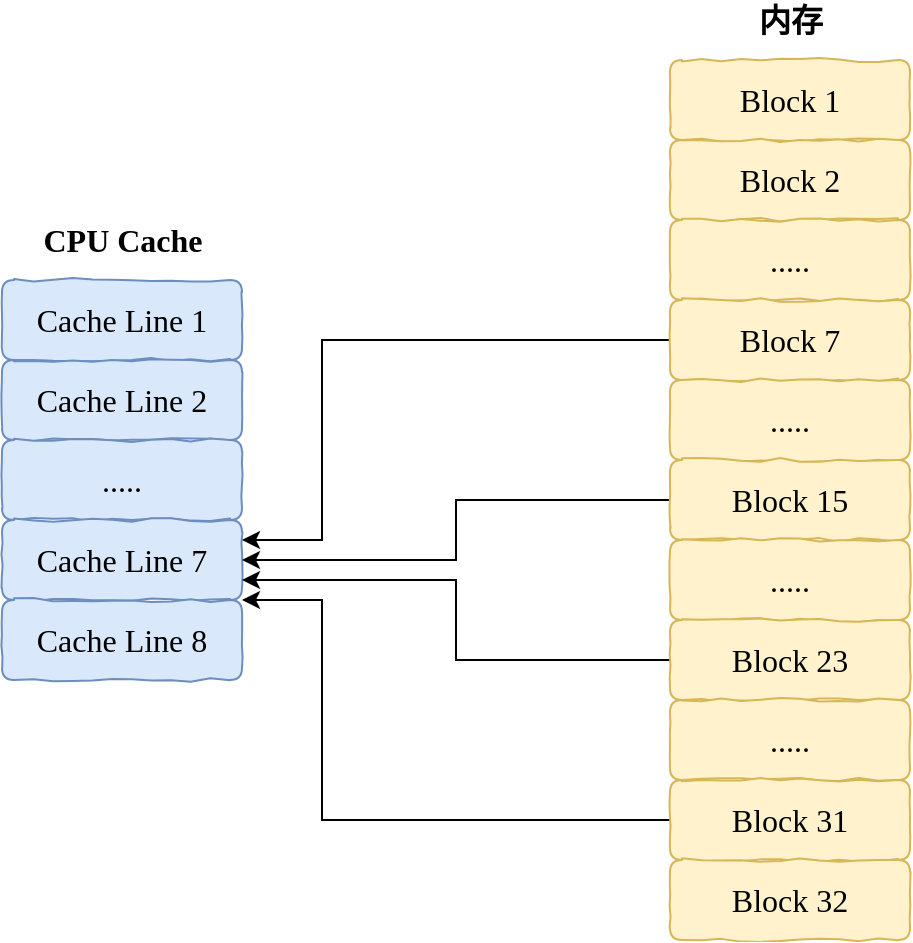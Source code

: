 <mxfile version="13.7.9" type="github">
  <diagram id="jzcbTq0jPRGd7s8sM-Ae" name="Page-1">
    <mxGraphModel dx="1422" dy="762" grid="1" gridSize="10" guides="1" tooltips="1" connect="1" arrows="1" fold="1" page="1" pageScale="1" pageWidth="827" pageHeight="1169" math="0" shadow="0">
      <root>
        <mxCell id="0" />
        <mxCell id="1" parent="0" />
        <mxCell id="sziwZIUHEcl3UfsQVGRr-1" value="&lt;font style=&quot;font-size: 16px&quot;&gt;Cache Line 1&lt;/font&gt;" style="rounded=1;whiteSpace=wrap;html=1;strokeWidth=1;fillWeight=4;hachureGap=8;hachureAngle=45;sketch=0;comic=1;fontFamily=Comic Sans MS;fillColor=#dae8fc;strokeColor=#6c8ebf;fontSize=16;" vertex="1" parent="1">
          <mxGeometry x="80" y="400" width="120" height="40" as="geometry" />
        </mxCell>
        <mxCell id="sziwZIUHEcl3UfsQVGRr-2" value="&lt;font style=&quot;font-size: 16px&quot;&gt;Cache Line 2&lt;/font&gt;" style="rounded=1;whiteSpace=wrap;html=1;strokeWidth=1;fillWeight=4;hachureGap=8;hachureAngle=45;sketch=0;comic=1;fontFamily=Comic Sans MS;fillColor=#dae8fc;strokeColor=#6c8ebf;fontSize=16;" vertex="1" parent="1">
          <mxGeometry x="80" y="440" width="120" height="40" as="geometry" />
        </mxCell>
        <mxCell id="sziwZIUHEcl3UfsQVGRr-3" value="....." style="rounded=1;whiteSpace=wrap;html=1;strokeWidth=1;fillWeight=4;hachureGap=8;hachureAngle=45;sketch=0;comic=1;fontFamily=Comic Sans MS;fillColor=#dae8fc;strokeColor=#6c8ebf;fontSize=16;" vertex="1" parent="1">
          <mxGeometry x="80" y="480" width="120" height="40" as="geometry" />
        </mxCell>
        <mxCell id="sziwZIUHEcl3UfsQVGRr-5" value="&lt;font style=&quot;font-size: 16px&quot;&gt;Cache Line 7&lt;/font&gt;" style="rounded=1;whiteSpace=wrap;html=1;strokeWidth=1;fillWeight=4;hachureGap=8;hachureAngle=45;sketch=0;comic=1;fontFamily=Comic Sans MS;fillColor=#dae8fc;strokeColor=#6c8ebf;fontSize=16;" vertex="1" parent="1">
          <mxGeometry x="80" y="520" width="120" height="40" as="geometry" />
        </mxCell>
        <mxCell id="sziwZIUHEcl3UfsQVGRr-6" value="CPU Cache" style="text;html=1;align=center;verticalAlign=middle;resizable=0;points=[];autosize=1;fontSize=16;fontFamily=Comic Sans MS;fontStyle=1" vertex="1" parent="1">
          <mxGeometry x="90" y="370" width="100" height="20" as="geometry" />
        </mxCell>
        <mxCell id="sziwZIUHEcl3UfsQVGRr-7" value="&lt;font style=&quot;font-size: 16px&quot;&gt;Block 1&lt;/font&gt;" style="rounded=1;whiteSpace=wrap;html=1;strokeWidth=1;fillWeight=4;hachureGap=8;hachureAngle=45;sketch=0;comic=1;fontFamily=Comic Sans MS;fillColor=#fff2cc;strokeColor=#d6b656;fontSize=16;" vertex="1" parent="1">
          <mxGeometry x="414" y="290" width="120" height="40" as="geometry" />
        </mxCell>
        <mxCell id="sziwZIUHEcl3UfsQVGRr-8" value="Block 2" style="rounded=1;whiteSpace=wrap;html=1;strokeWidth=1;fillWeight=4;hachureGap=8;hachureAngle=45;sketch=0;comic=1;fontFamily=Comic Sans MS;fillColor=#fff2cc;strokeColor=#d6b656;fontSize=16;" vertex="1" parent="1">
          <mxGeometry x="414" y="330" width="120" height="40" as="geometry" />
        </mxCell>
        <mxCell id="sziwZIUHEcl3UfsQVGRr-9" value="....." style="rounded=1;whiteSpace=wrap;html=1;strokeWidth=1;fillWeight=4;hachureGap=8;hachureAngle=45;sketch=0;comic=1;fontFamily=Comic Sans MS;fillColor=#fff2cc;strokeColor=#d6b656;fontSize=16;" vertex="1" parent="1">
          <mxGeometry x="414" y="370" width="120" height="40" as="geometry" />
        </mxCell>
        <mxCell id="sziwZIUHEcl3UfsQVGRr-21" style="edgeStyle=orthogonalEdgeStyle;rounded=0;orthogonalLoop=1;jettySize=auto;html=1;entryX=1;entryY=0.25;entryDx=0;entryDy=0;fontFamily=Comic Sans MS;fontSize=16;" edge="1" parent="1" source="sziwZIUHEcl3UfsQVGRr-10" target="sziwZIUHEcl3UfsQVGRr-5">
          <mxGeometry relative="1" as="geometry">
            <Array as="points">
              <mxPoint x="240" y="430" />
              <mxPoint x="240" y="530" />
            </Array>
          </mxGeometry>
        </mxCell>
        <mxCell id="sziwZIUHEcl3UfsQVGRr-10" value="Block 7" style="rounded=1;whiteSpace=wrap;html=1;strokeWidth=1;fillWeight=4;hachureGap=8;hachureAngle=45;sketch=0;comic=1;fontFamily=Comic Sans MS;fillColor=#fff2cc;strokeColor=#d6b656;fontSize=16;" vertex="1" parent="1">
          <mxGeometry x="414" y="410" width="120" height="40" as="geometry" />
        </mxCell>
        <mxCell id="sziwZIUHEcl3UfsQVGRr-11" value="....." style="rounded=1;whiteSpace=wrap;html=1;strokeWidth=1;fillWeight=4;hachureGap=8;hachureAngle=45;sketch=0;comic=1;fontFamily=Comic Sans MS;fillColor=#fff2cc;strokeColor=#d6b656;fontSize=16;" vertex="1" parent="1">
          <mxGeometry x="414" y="450" width="120" height="40" as="geometry" />
        </mxCell>
        <mxCell id="sziwZIUHEcl3UfsQVGRr-25" style="edgeStyle=orthogonalEdgeStyle;rounded=0;orthogonalLoop=1;jettySize=auto;html=1;entryX=1;entryY=0.5;entryDx=0;entryDy=0;fontFamily=Comic Sans MS;fontSize=16;" edge="1" parent="1" source="sziwZIUHEcl3UfsQVGRr-12" target="sziwZIUHEcl3UfsQVGRr-5">
          <mxGeometry relative="1" as="geometry" />
        </mxCell>
        <mxCell id="sziwZIUHEcl3UfsQVGRr-12" value="Block 15" style="rounded=1;whiteSpace=wrap;html=1;strokeWidth=1;fillWeight=4;hachureGap=8;hachureAngle=45;sketch=0;comic=1;fontFamily=Comic Sans MS;fillColor=#fff2cc;strokeColor=#d6b656;fontSize=16;" vertex="1" parent="1">
          <mxGeometry x="414" y="490" width="120" height="40" as="geometry" />
        </mxCell>
        <mxCell id="sziwZIUHEcl3UfsQVGRr-13" value="....." style="rounded=1;whiteSpace=wrap;html=1;strokeWidth=1;fillWeight=4;hachureGap=8;hachureAngle=45;sketch=0;comic=1;fontFamily=Comic Sans MS;fillColor=#fff2cc;strokeColor=#d6b656;fontSize=16;" vertex="1" parent="1">
          <mxGeometry x="414" y="530" width="120" height="40" as="geometry" />
        </mxCell>
        <mxCell id="sziwZIUHEcl3UfsQVGRr-26" style="edgeStyle=orthogonalEdgeStyle;rounded=0;orthogonalLoop=1;jettySize=auto;html=1;entryX=1;entryY=0.75;entryDx=0;entryDy=0;fontFamily=Comic Sans MS;fontSize=16;" edge="1" parent="1" source="sziwZIUHEcl3UfsQVGRr-14" target="sziwZIUHEcl3UfsQVGRr-5">
          <mxGeometry relative="1" as="geometry" />
        </mxCell>
        <mxCell id="sziwZIUHEcl3UfsQVGRr-14" value="Block 23" style="rounded=1;whiteSpace=wrap;html=1;strokeWidth=1;fillWeight=4;hachureGap=8;hachureAngle=45;sketch=0;comic=1;fontFamily=Comic Sans MS;fillColor=#fff2cc;strokeColor=#d6b656;fontSize=16;" vertex="1" parent="1">
          <mxGeometry x="414" y="570" width="120" height="40" as="geometry" />
        </mxCell>
        <mxCell id="sziwZIUHEcl3UfsQVGRr-17" value="....." style="rounded=1;whiteSpace=wrap;html=1;strokeWidth=1;fillWeight=4;hachureGap=8;hachureAngle=45;sketch=0;comic=1;fontFamily=Comic Sans MS;fillColor=#fff2cc;strokeColor=#d6b656;fontSize=16;" vertex="1" parent="1">
          <mxGeometry x="414" y="610" width="120" height="40" as="geometry" />
        </mxCell>
        <mxCell id="sziwZIUHEcl3UfsQVGRr-27" style="edgeStyle=orthogonalEdgeStyle;rounded=0;orthogonalLoop=1;jettySize=auto;html=1;entryX=1;entryY=1;entryDx=0;entryDy=0;fontFamily=Comic Sans MS;fontSize=16;exitX=0;exitY=0.5;exitDx=0;exitDy=0;" edge="1" parent="1" source="sziwZIUHEcl3UfsQVGRr-18" target="sziwZIUHEcl3UfsQVGRr-5">
          <mxGeometry relative="1" as="geometry">
            <Array as="points">
              <mxPoint x="240" y="670" />
              <mxPoint x="240" y="560" />
            </Array>
          </mxGeometry>
        </mxCell>
        <mxCell id="sziwZIUHEcl3UfsQVGRr-18" value="Block 31" style="rounded=1;whiteSpace=wrap;html=1;strokeWidth=1;fillWeight=4;hachureGap=8;hachureAngle=45;sketch=0;comic=1;fontFamily=Comic Sans MS;fillColor=#fff2cc;strokeColor=#d6b656;fontSize=16;" vertex="1" parent="1">
          <mxGeometry x="414" y="650" width="120" height="40" as="geometry" />
        </mxCell>
        <mxCell id="sziwZIUHEcl3UfsQVGRr-20" value="内存" style="text;html=1;align=center;verticalAlign=middle;resizable=0;points=[];autosize=1;fontSize=16;fontFamily=Comic Sans MS;fontStyle=1" vertex="1" parent="1">
          <mxGeometry x="449" y="260" width="50" height="20" as="geometry" />
        </mxCell>
        <mxCell id="sziwZIUHEcl3UfsQVGRr-28" value="Block 32" style="rounded=1;whiteSpace=wrap;html=1;strokeWidth=1;fillWeight=4;hachureGap=8;hachureAngle=45;sketch=0;comic=1;fontFamily=Comic Sans MS;fillColor=#fff2cc;strokeColor=#d6b656;fontSize=16;" vertex="1" parent="1">
          <mxGeometry x="414" y="690" width="120" height="40" as="geometry" />
        </mxCell>
        <mxCell id="sziwZIUHEcl3UfsQVGRr-29" value="Cache Line 8" style="rounded=1;whiteSpace=wrap;html=1;strokeWidth=1;fillWeight=4;hachureGap=8;hachureAngle=45;sketch=0;comic=1;fontFamily=Comic Sans MS;fillColor=#dae8fc;strokeColor=#6c8ebf;fontSize=16;" vertex="1" parent="1">
          <mxGeometry x="80" y="560" width="120" height="40" as="geometry" />
        </mxCell>
      </root>
    </mxGraphModel>
  </diagram>
</mxfile>
